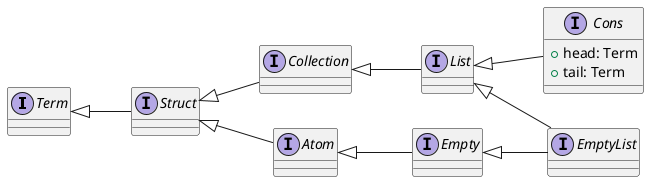 @startuml
left to right direction

interface Term
interface Struct
interface Collection
interface Atom
interface Empty {
  ' + {static} list(): EmptyList
  ' + {static} set(): EmptySet
}
interface EmptyList {
  ' + {static} invoke(): EmptyList
}
interface List {
  ' + size: Int
  ' + unfoldedArray: Array<Term>
  ' + unfoldedList: List<Term>
  ' + unfoldedSequence: Sequence<Term>
  ' + toArray(): Array<Term>
  ' + toList(): List<Term>
  ' + toSequence(): Sequence<Term>
  ' + {static} empty(): List
  ' + {static} of(**varargs** items: Term): List
  ' + {static} of(items: Iterable<Term>): List
  ' + {static} from(iterable: Iterable<Term>, last: Term? **= null**): List
}
interface Cons {
  + head: Term
  + tail: Term
  ' + {static} of(head: Term, tail: Term): Cons
  ' + {static} singleton(head: Term): Cons
}

Term <|-- Struct
Struct <|-- Collection

Struct <|-- Atom
Collection <|-- List

Atom <|-- Empty

Empty <|-- EmptyList

List <|-- EmptyList
List <|-- Cons
@enduml